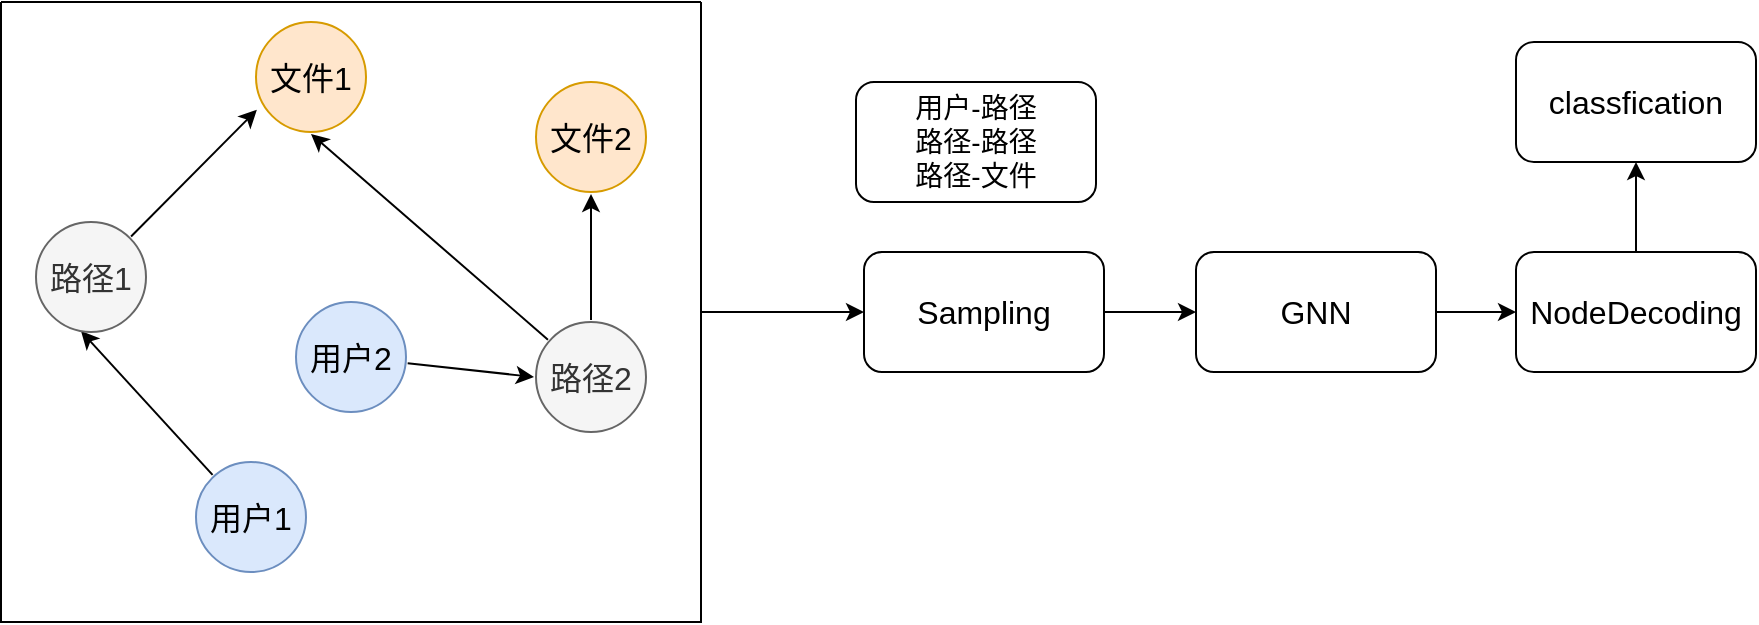 <mxfile version="21.1.4" type="github">
  <diagram name="第 1 页" id="0jJtAeKh6F2pnRWyd7BW">
    <mxGraphModel dx="1781" dy="591" grid="1" gridSize="10" guides="1" tooltips="1" connect="1" arrows="1" fold="1" page="1" pageScale="1" pageWidth="827" pageHeight="1169" math="0" shadow="0">
      <root>
        <mxCell id="0" />
        <mxCell id="1" parent="0" />
        <mxCell id="DMLcDICv1TklfwuALCX9-1" value="文件1" style="ellipse;whiteSpace=wrap;html=1;aspect=fixed;fillColor=#ffe6cc;strokeColor=#d79b00;fontSize=16;perimeterSpacing=1;" vertex="1" parent="1">
          <mxGeometry x="50" y="340" width="55" height="55" as="geometry" />
        </mxCell>
        <mxCell id="DMLcDICv1TklfwuALCX9-5" style="rounded=0;orthogonalLoop=1;jettySize=auto;html=1;entryX=0.5;entryY=1;entryDx=0;entryDy=0;fontSize=16;" edge="1" parent="1" source="DMLcDICv1TklfwuALCX9-2" target="DMLcDICv1TklfwuALCX9-1">
          <mxGeometry relative="1" as="geometry" />
        </mxCell>
        <mxCell id="DMLcDICv1TklfwuALCX9-6" style="rounded=0;orthogonalLoop=1;jettySize=auto;html=1;fontSize=16;" edge="1" parent="1" source="DMLcDICv1TklfwuALCX9-2" target="DMLcDICv1TklfwuALCX9-3">
          <mxGeometry relative="1" as="geometry" />
        </mxCell>
        <mxCell id="DMLcDICv1TklfwuALCX9-2" value="路径2" style="ellipse;whiteSpace=wrap;html=1;aspect=fixed;fillColor=#f5f5f5;fontColor=#333333;strokeColor=#666666;fontSize=16;perimeterSpacing=1;" vertex="1" parent="1">
          <mxGeometry x="190" y="490" width="55" height="55" as="geometry" />
        </mxCell>
        <mxCell id="DMLcDICv1TklfwuALCX9-3" value="文件2" style="ellipse;whiteSpace=wrap;html=1;aspect=fixed;fillColor=#ffe6cc;strokeColor=#d79b00;fontSize=16;perimeterSpacing=1;" vertex="1" parent="1">
          <mxGeometry x="190" y="370" width="55" height="55" as="geometry" />
        </mxCell>
        <mxCell id="DMLcDICv1TklfwuALCX9-7" style="rounded=0;orthogonalLoop=1;jettySize=auto;html=1;entryX=0;entryY=0.5;entryDx=0;entryDy=0;fontSize=16;" edge="1" parent="1" source="DMLcDICv1TklfwuALCX9-4" target="DMLcDICv1TklfwuALCX9-2">
          <mxGeometry relative="1" as="geometry" />
        </mxCell>
        <mxCell id="DMLcDICv1TklfwuALCX9-4" value="用户2" style="ellipse;whiteSpace=wrap;html=1;aspect=fixed;fillColor=#dae8fc;strokeColor=#6c8ebf;fontSize=16;perimeterSpacing=1;" vertex="1" parent="1">
          <mxGeometry x="70" y="480" width="55" height="55" as="geometry" />
        </mxCell>
        <mxCell id="DMLcDICv1TklfwuALCX9-9" style="rounded=0;orthogonalLoop=1;jettySize=auto;html=1;entryX=0.413;entryY=0.975;entryDx=0;entryDy=0;entryPerimeter=0;fontSize=16;" edge="1" parent="1" source="DMLcDICv1TklfwuALCX9-8" target="DMLcDICv1TklfwuALCX9-10">
          <mxGeometry relative="1" as="geometry" />
        </mxCell>
        <mxCell id="DMLcDICv1TklfwuALCX9-8" value="用户1" style="ellipse;whiteSpace=wrap;html=1;aspect=fixed;fillColor=#dae8fc;strokeColor=#6c8ebf;fontSize=16;perimeterSpacing=1;" vertex="1" parent="1">
          <mxGeometry x="20" y="560" width="55" height="55" as="geometry" />
        </mxCell>
        <mxCell id="DMLcDICv1TklfwuALCX9-11" style="rounded=0;orthogonalLoop=1;jettySize=auto;html=1;entryX=0.025;entryY=0.788;entryDx=0;entryDy=0;entryPerimeter=0;fontSize=16;" edge="1" parent="1" source="DMLcDICv1TklfwuALCX9-10" target="DMLcDICv1TklfwuALCX9-1">
          <mxGeometry relative="1" as="geometry" />
        </mxCell>
        <mxCell id="DMLcDICv1TklfwuALCX9-10" value="路径1" style="ellipse;whiteSpace=wrap;html=1;aspect=fixed;fillColor=#f5f5f5;fontColor=#333333;strokeColor=#666666;fontSize=16;perimeterSpacing=1;" vertex="1" parent="1">
          <mxGeometry x="-60" y="440" width="55" height="55" as="geometry" />
        </mxCell>
        <mxCell id="DMLcDICv1TklfwuALCX9-16" style="edgeStyle=orthogonalEdgeStyle;rounded=0;orthogonalLoop=1;jettySize=auto;html=1;" edge="1" parent="1" source="DMLcDICv1TklfwuALCX9-12" target="DMLcDICv1TklfwuALCX9-15">
          <mxGeometry relative="1" as="geometry" />
        </mxCell>
        <mxCell id="DMLcDICv1TklfwuALCX9-12" value="Sampling" style="rounded=1;whiteSpace=wrap;html=1;fontSize=16;" vertex="1" parent="1">
          <mxGeometry x="354" y="455" width="120" height="60" as="geometry" />
        </mxCell>
        <mxCell id="DMLcDICv1TklfwuALCX9-14" style="edgeStyle=orthogonalEdgeStyle;rounded=0;orthogonalLoop=1;jettySize=auto;html=1;" edge="1" parent="1" source="DMLcDICv1TklfwuALCX9-13" target="DMLcDICv1TklfwuALCX9-12">
          <mxGeometry relative="1" as="geometry" />
        </mxCell>
        <mxCell id="DMLcDICv1TklfwuALCX9-13" value="" style="swimlane;startSize=0;" vertex="1" parent="1">
          <mxGeometry x="-77.5" y="330" width="350" height="310" as="geometry" />
        </mxCell>
        <mxCell id="DMLcDICv1TklfwuALCX9-19" value="" style="edgeStyle=orthogonalEdgeStyle;rounded=0;orthogonalLoop=1;jettySize=auto;html=1;" edge="1" parent="1" source="DMLcDICv1TklfwuALCX9-15" target="DMLcDICv1TklfwuALCX9-17">
          <mxGeometry relative="1" as="geometry" />
        </mxCell>
        <mxCell id="DMLcDICv1TklfwuALCX9-15" value="GNN" style="rounded=1;whiteSpace=wrap;html=1;fontSize=16;" vertex="1" parent="1">
          <mxGeometry x="520" y="455" width="120" height="60" as="geometry" />
        </mxCell>
        <mxCell id="DMLcDICv1TklfwuALCX9-20" value="" style="edgeStyle=orthogonalEdgeStyle;rounded=0;orthogonalLoop=1;jettySize=auto;html=1;" edge="1" parent="1" source="DMLcDICv1TklfwuALCX9-17" target="DMLcDICv1TklfwuALCX9-18">
          <mxGeometry relative="1" as="geometry" />
        </mxCell>
        <mxCell id="DMLcDICv1TklfwuALCX9-17" value="NodeDecoding" style="rounded=1;whiteSpace=wrap;html=1;fontSize=16;" vertex="1" parent="1">
          <mxGeometry x="680" y="455" width="120" height="60" as="geometry" />
        </mxCell>
        <mxCell id="DMLcDICv1TklfwuALCX9-18" value="classfication" style="rounded=1;whiteSpace=wrap;html=1;fontSize=16;" vertex="1" parent="1">
          <mxGeometry x="680" y="350" width="120" height="60" as="geometry" />
        </mxCell>
        <mxCell id="DMLcDICv1TklfwuALCX9-21" value="&lt;font style=&quot;font-size: 14px;&quot;&gt;用户-路径&lt;br&gt;路径-路径&lt;br&gt;路径-文件&lt;/font&gt;" style="rounded=1;whiteSpace=wrap;html=1;" vertex="1" parent="1">
          <mxGeometry x="350" y="370" width="120" height="60" as="geometry" />
        </mxCell>
      </root>
    </mxGraphModel>
  </diagram>
</mxfile>
